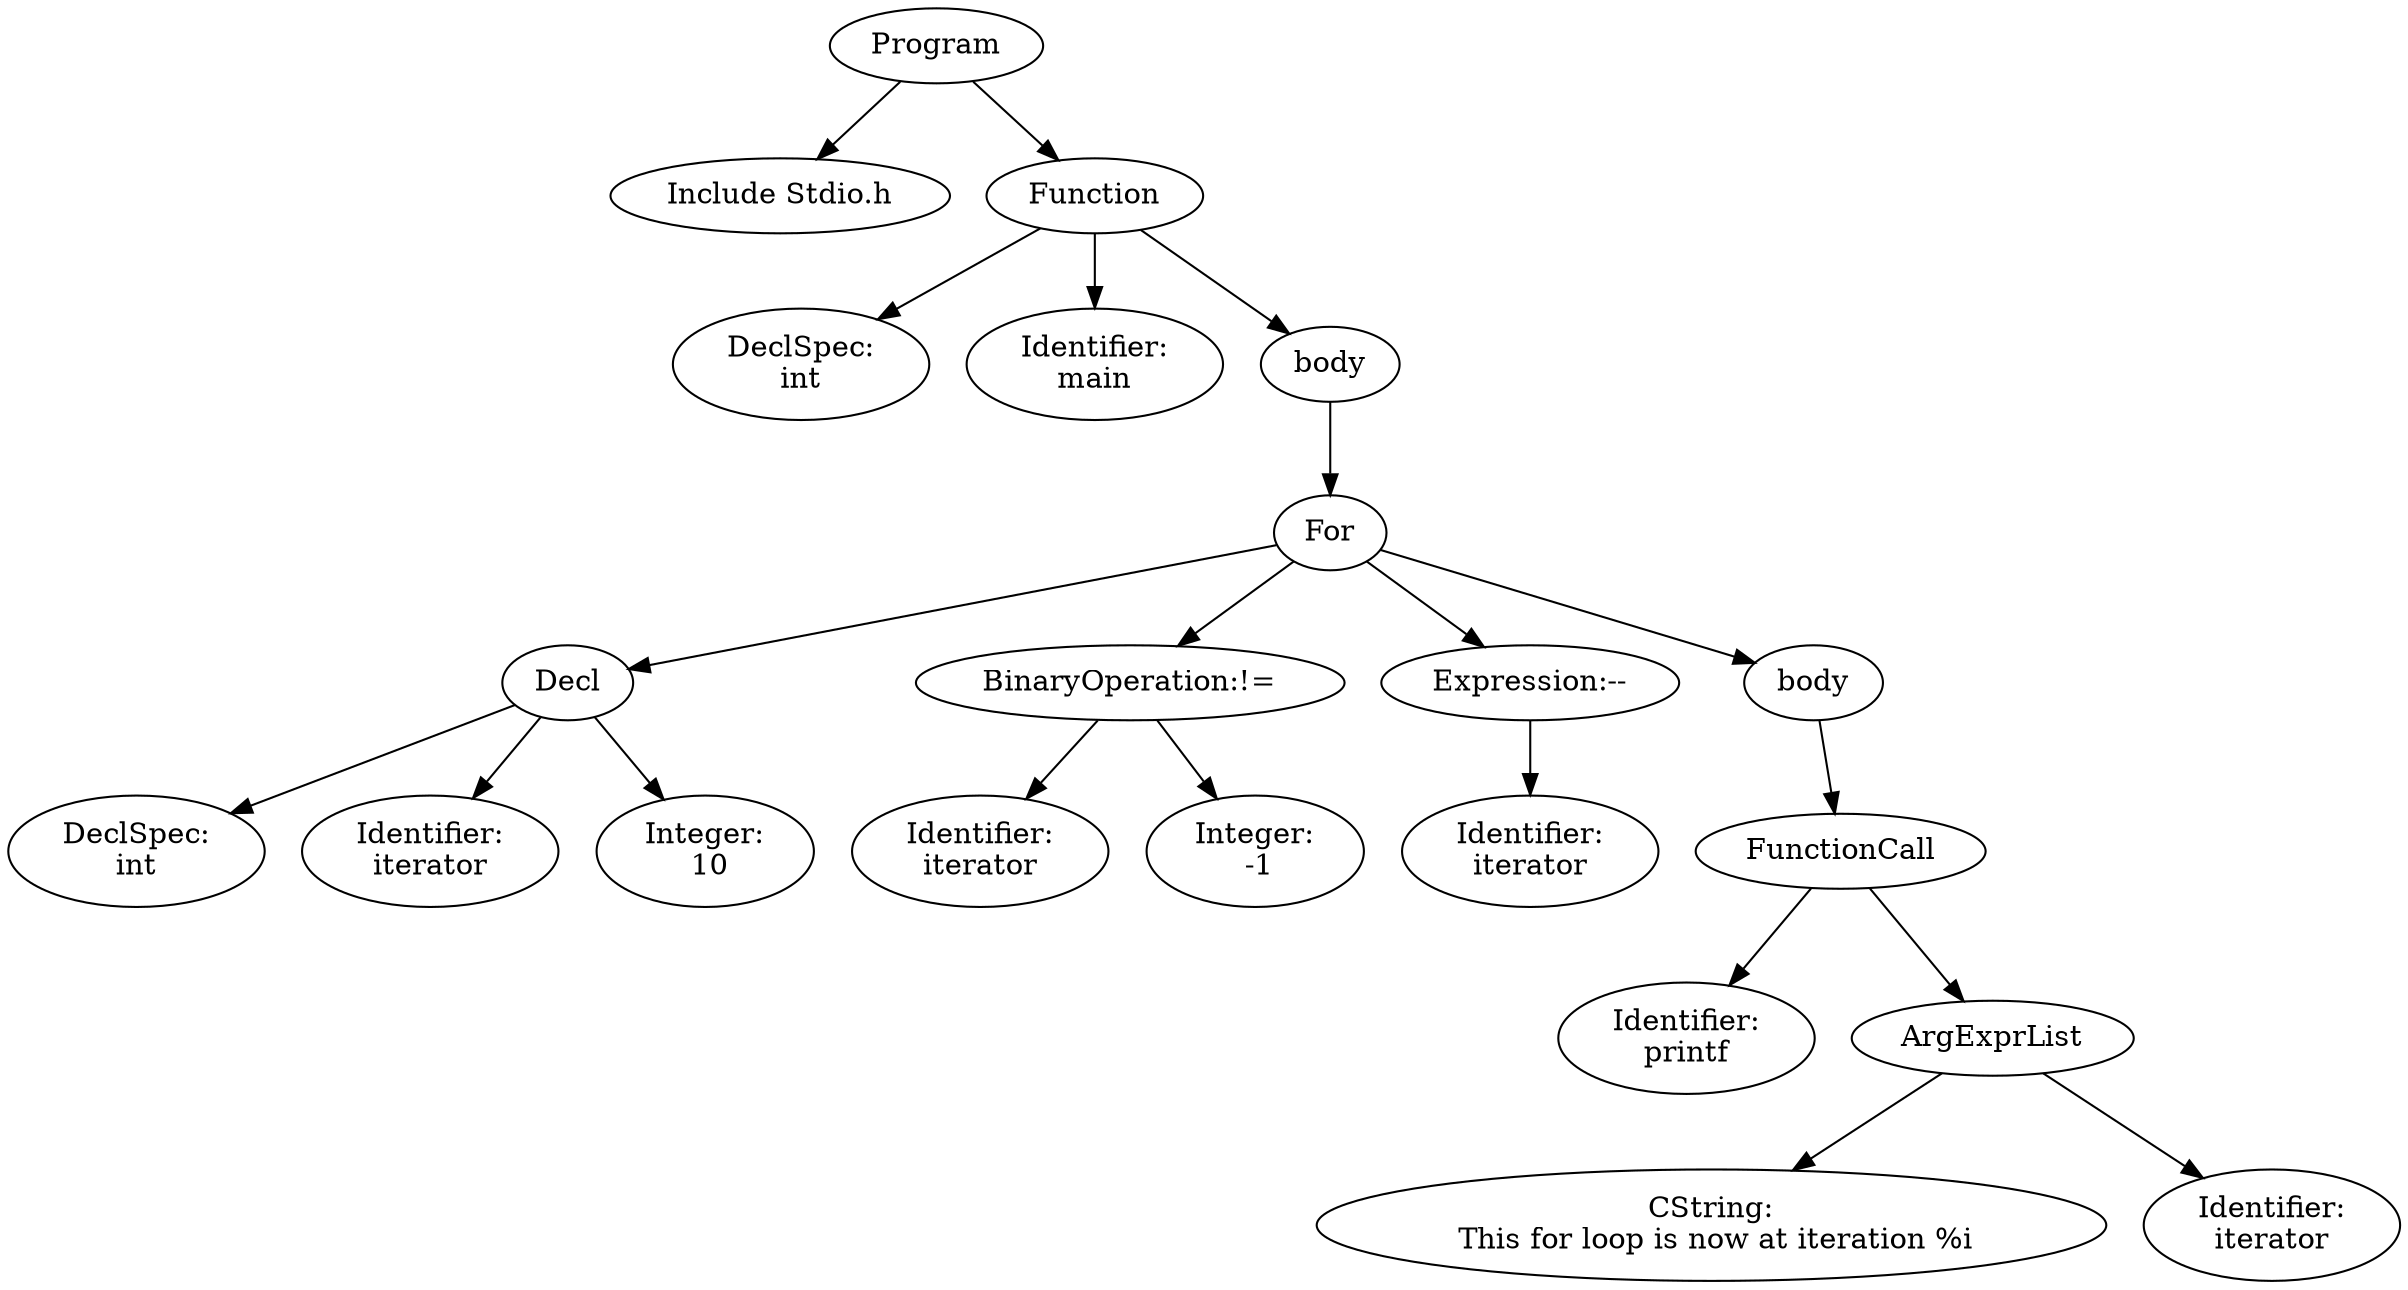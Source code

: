 digraph G {
0 [label="Program"];
0 -> 1;
1[label="Include Stdio.h"];
0 -> 2;
2 [label="Function"];
 2->3;
3 [label = "DeclSpec:
int"];
2->4;
4[label="Identifier:
main"];
2->5;
5[ label = "body"];
5->6;
6[ label = "For"];
6->7;
7 [label="Decl" ];
7->8;
8 [label = "DeclSpec:
int"];
7->9;
9[label="Identifier:
iterator"];
7->10;
10[label="Integer:
 10"];
6->11;
11 [label = "BinaryOperation:!="];
11->12;
12[label="Identifier:
iterator"];
11->13;
13[label="Integer:
 -1"];
6->14;
14 [ label = "Expression:--"];
14->15;
15[label="Identifier:
iterator"];
6->16;
16[ label = "body"];
16->18;
18 [ label = "FunctionCall"];
18->19;
19[label="Identifier:
printf"];
18->20;
20 [ label = "ArgExprList"];
20->21;
21[label="CString:
 This for loop is now at iteration %i\n"];
20->22;
22[label="Identifier:
iterator"];
}